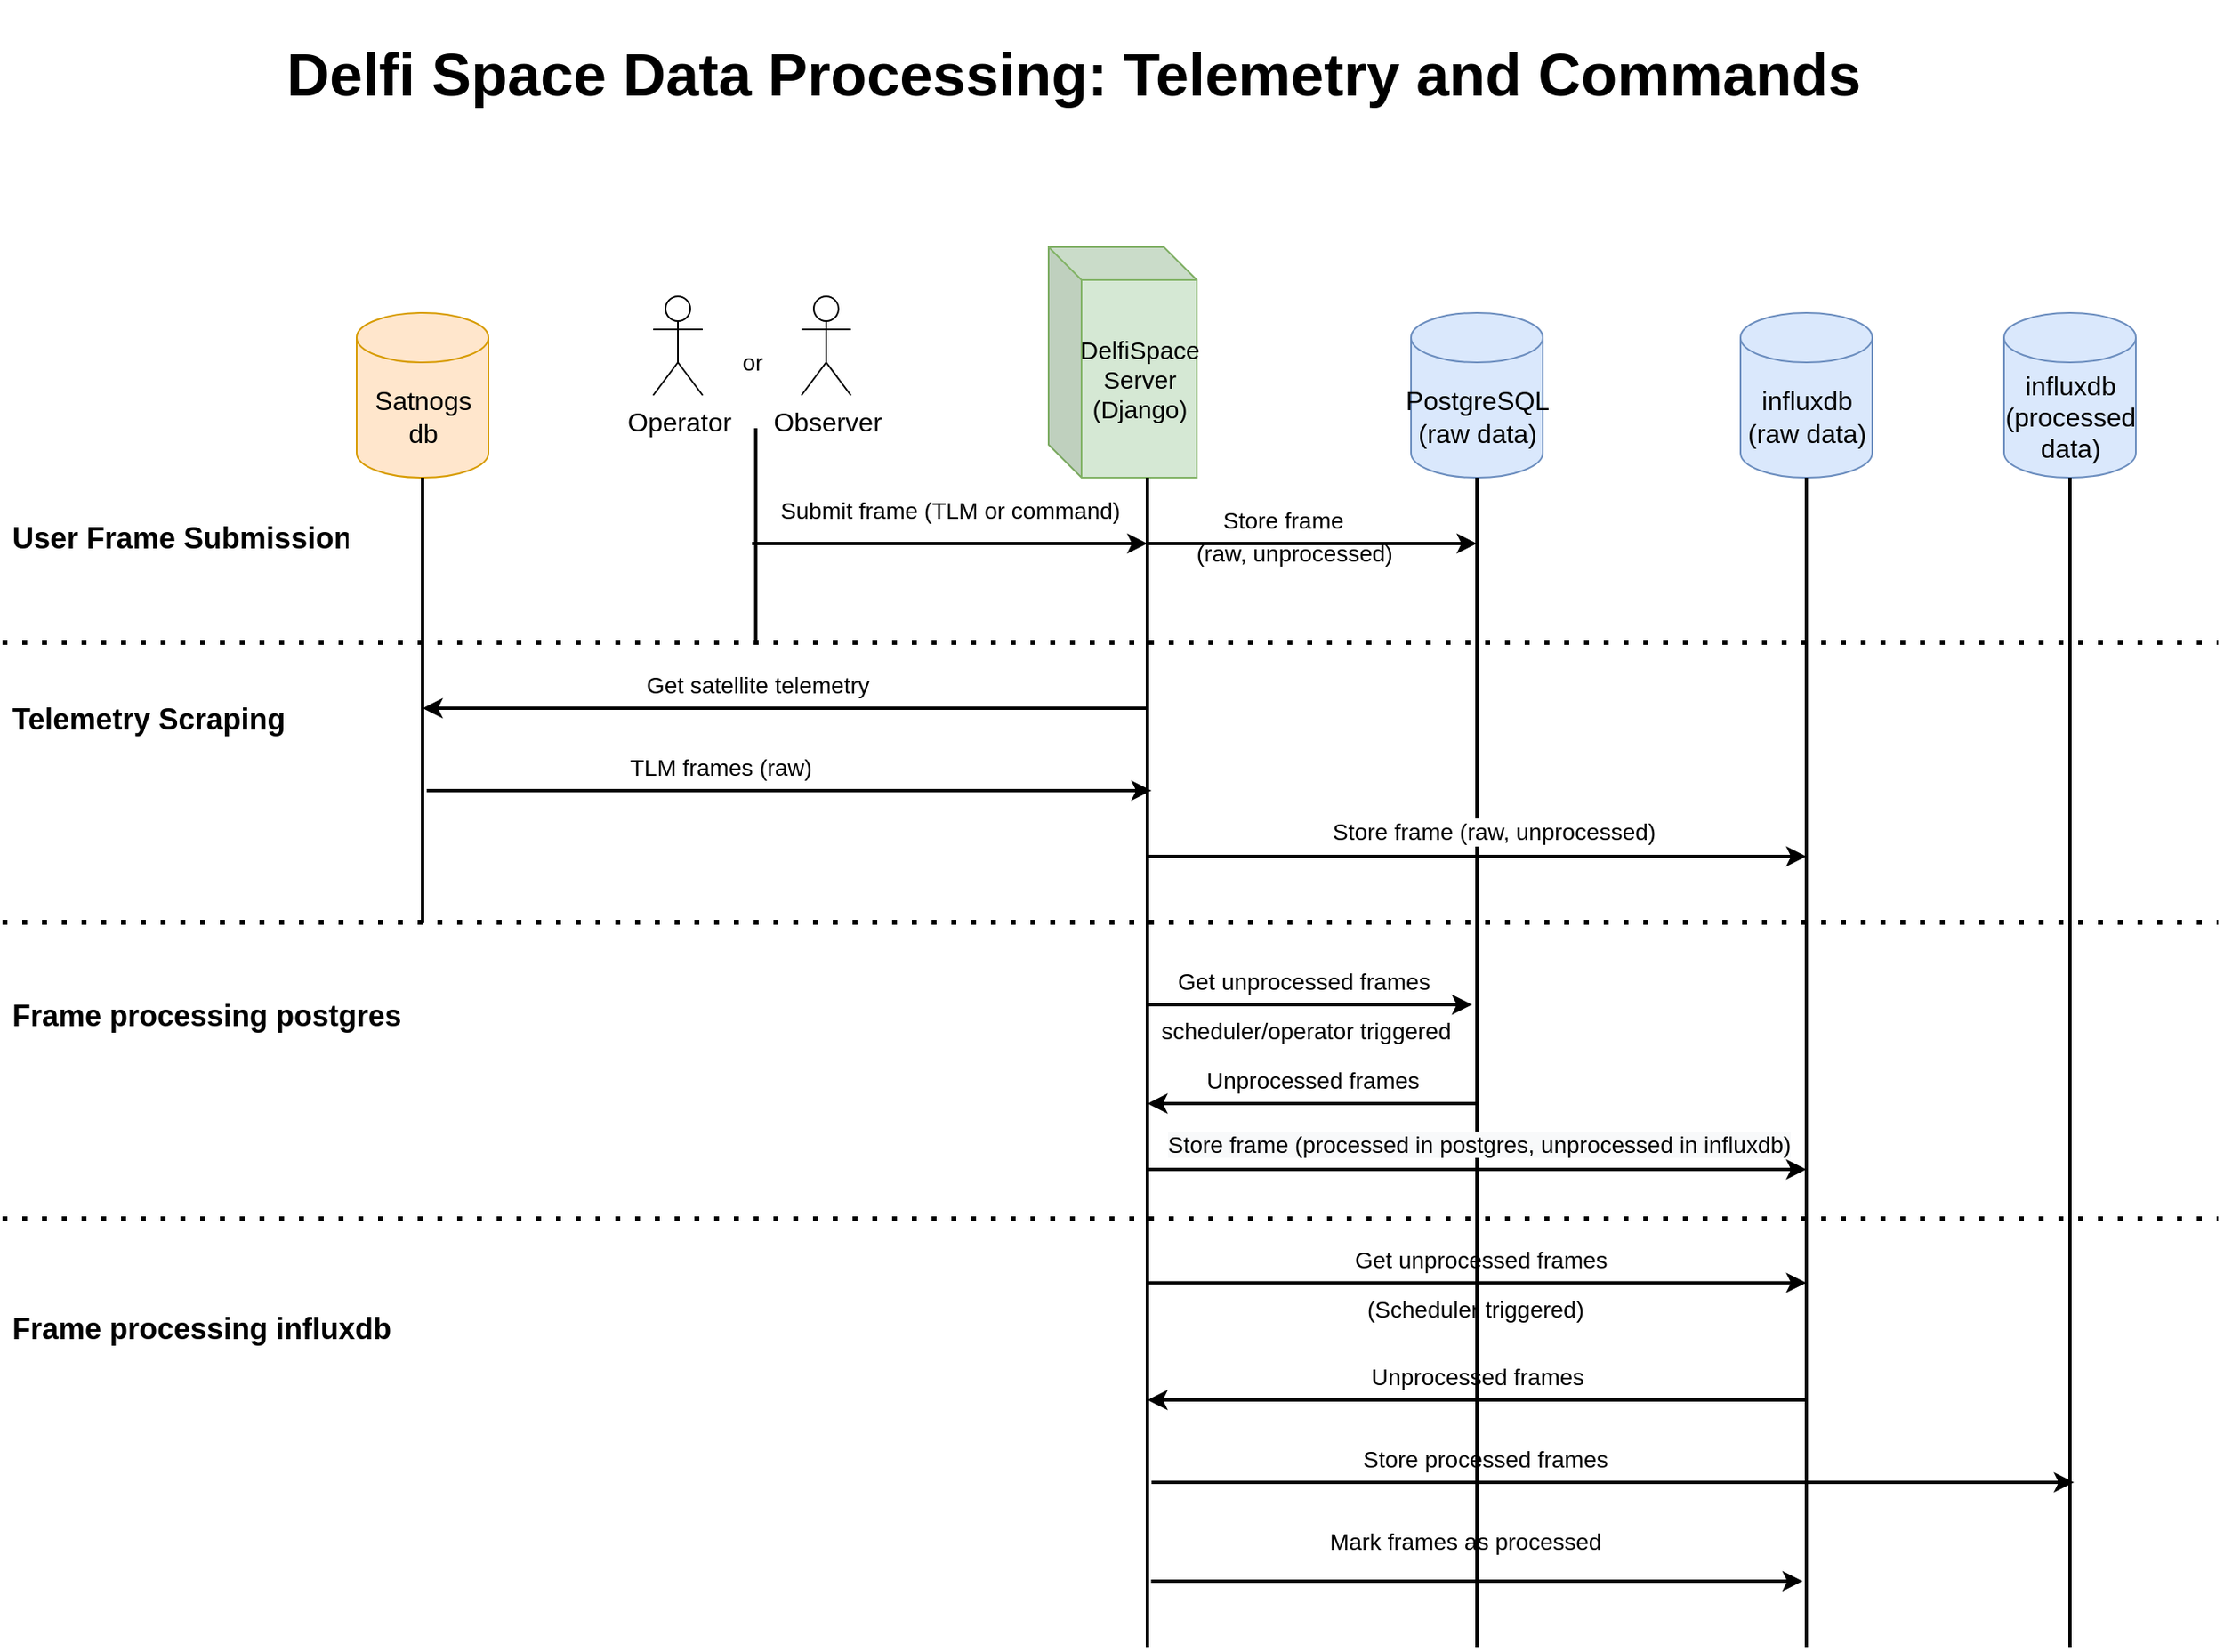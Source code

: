 <mxfile version="20.2.2" type="device"><diagram id="zyw0wGT2N31JtaAOkyFL" name="Page-1"><mxGraphModel dx="3157" dy="1073" grid="1" gridSize="10" guides="1" tooltips="1" connect="1" arrows="1" fold="1" page="1" pageScale="1" pageWidth="850" pageHeight="1100" background="#ffffff" math="0" shadow="0"><root><mxCell id="0"/><mxCell id="1" parent="0"/><mxCell id="wMsgJ8QA_dztqKWrL2gc-1" value="&lt;font style=&quot;font-size: 16px;&quot;&gt;PostgreSQL&lt;br&gt;(raw data)&lt;/font&gt;" style="shape=cylinder3;whiteSpace=wrap;html=1;boundedLbl=1;backgroundOutline=1;size=15;fillColor=#dae8fc;strokeColor=#6c8ebf;" vertex="1" parent="1"><mxGeometry x="207.5" y="240" width="80" height="100" as="geometry"/></mxCell><mxCell id="wMsgJ8QA_dztqKWrL2gc-3" value="&lt;font style=&quot;font-size: 16px;&quot;&gt;Operator&lt;/font&gt;" style="shape=umlActor;verticalLabelPosition=bottom;verticalAlign=top;html=1;outlineConnect=0;" vertex="1" parent="1"><mxGeometry x="-252.5" y="230" width="30" height="60" as="geometry"/></mxCell><mxCell id="wMsgJ8QA_dztqKWrL2gc-6" value="&lt;font style=&quot;font-size: 16px;&quot;&gt;Observer&lt;/font&gt;" style="shape=umlActor;verticalLabelPosition=bottom;verticalAlign=top;html=1;outlineConnect=0;" vertex="1" parent="1"><mxGeometry x="-162.5" y="230" width="30" height="60" as="geometry"/></mxCell><mxCell id="wMsgJ8QA_dztqKWrL2gc-9" value="&lt;font style=&quot;font-size: 16px;&quot;&gt;Satnogs db&lt;/font&gt;" style="shape=cylinder3;whiteSpace=wrap;html=1;boundedLbl=1;backgroundOutline=1;size=15;fillColor=#ffe6cc;strokeColor=#d79b00;" vertex="1" parent="1"><mxGeometry x="-432.5" y="240" width="80" height="100" as="geometry"/></mxCell><mxCell id="wMsgJ8QA_dztqKWrL2gc-10" value="&lt;font style=&quot;font-size: 15px;&quot;&gt;DelfiSpace Server (Django)&lt;/font&gt;" style="shape=cube;whiteSpace=wrap;html=1;boundedLbl=1;backgroundOutline=1;darkOpacity=0.05;darkOpacity2=0.1;fillColor=#d5e8d4;strokeColor=#82b366;" vertex="1" parent="1"><mxGeometry x="-12.5" y="200" width="90" height="140" as="geometry"/></mxCell><mxCell id="wMsgJ8QA_dztqKWrL2gc-11" value="&lt;font style=&quot;font-size: 16px;&quot;&gt;influxdb&lt;br&gt;(processed data)&lt;/font&gt;" style="shape=cylinder3;whiteSpace=wrap;html=1;boundedLbl=1;backgroundOutline=1;size=15;fillColor=#dae8fc;strokeColor=#6c8ebf;" vertex="1" parent="1"><mxGeometry x="567.5" y="240" width="80" height="100" as="geometry"/></mxCell><mxCell id="wMsgJ8QA_dztqKWrL2gc-12" value="" style="endArrow=none;html=1;rounded=0;strokeWidth=2;" edge="1" parent="1"><mxGeometry width="50" height="50" relative="1" as="geometry"><mxPoint x="247.5" y="1050" as="sourcePoint"/><mxPoint x="247.5" y="340" as="targetPoint"/></mxGeometry></mxCell><mxCell id="wMsgJ8QA_dztqKWrL2gc-13" value="&lt;font style=&quot;font-size: 14px;&quot;&gt;or&lt;/font&gt;" style="text;html=1;strokeColor=none;fillColor=none;align=center;verticalAlign=middle;whiteSpace=wrap;rounded=0;" vertex="1" parent="1"><mxGeometry x="-222.5" y="255" width="60" height="30" as="geometry"/></mxCell><mxCell id="wMsgJ8QA_dztqKWrL2gc-14" value="" style="endArrow=none;html=1;rounded=0;strokeWidth=2;" edge="1" parent="1"><mxGeometry width="50" height="50" relative="1" as="geometry"><mxPoint x="47.5" y="1050" as="sourcePoint"/><mxPoint x="47.5" y="340" as="targetPoint"/><Array as="points"><mxPoint x="47.5" y="500"/></Array></mxGeometry></mxCell><mxCell id="wMsgJ8QA_dztqKWrL2gc-16" value="" style="endArrow=classic;html=1;rounded=0;strokeWidth=2;" edge="1" parent="1"><mxGeometry width="50" height="50" relative="1" as="geometry"><mxPoint x="-192.5" y="380" as="sourcePoint"/><mxPoint x="47.5" y="380" as="targetPoint"/></mxGeometry></mxCell><mxCell id="wMsgJ8QA_dztqKWrL2gc-17" value="Submit frame (TLM or command)" style="text;html=1;strokeColor=none;fillColor=none;align=center;verticalAlign=middle;whiteSpace=wrap;rounded=0;strokeWidth=1;fontSize=14;" vertex="1" parent="1"><mxGeometry x="-182.5" y="350" width="220" height="20" as="geometry"/></mxCell><mxCell id="wMsgJ8QA_dztqKWrL2gc-18" value="" style="endArrow=none;html=1;rounded=0;strokeWidth=2;" edge="1" parent="1"><mxGeometry width="50" height="50" relative="1" as="geometry"><mxPoint x="-190.24" y="440" as="sourcePoint"/><mxPoint x="-190.24" y="310" as="targetPoint"/></mxGeometry></mxCell><mxCell id="wMsgJ8QA_dztqKWrL2gc-21" value="" style="endArrow=classic;html=1;rounded=0;strokeWidth=2;" edge="1" parent="1"><mxGeometry width="50" height="50" relative="1" as="geometry"><mxPoint x="47.5" y="380" as="sourcePoint"/><mxPoint x="247.5" y="380" as="targetPoint"/></mxGeometry></mxCell><mxCell id="wMsgJ8QA_dztqKWrL2gc-22" value="Store frame" style="text;strokeColor=none;fillColor=none;align=left;verticalAlign=middle;spacingLeft=4;spacingRight=4;overflow=hidden;points=[[0,0.5],[1,0.5]];portConstraint=eastwest;rotatable=0;strokeWidth=1;fontSize=14;" vertex="1" parent="1"><mxGeometry x="87.5" y="350" width="100" height="30" as="geometry"/></mxCell><mxCell id="wMsgJ8QA_dztqKWrL2gc-23" value="" style="endArrow=classic;html=1;rounded=0;entryX=0.973;entryY=-0.001;entryDx=0;entryDy=0;entryPerimeter=0;strokeWidth=2;" edge="1" parent="1" target="wMsgJ8QA_dztqKWrL2gc-30"><mxGeometry width="50" height="50" relative="1" as="geometry"><mxPoint x="47.5" y="660" as="sourcePoint"/><mxPoint x="255" y="660" as="targetPoint"/></mxGeometry></mxCell><mxCell id="wMsgJ8QA_dztqKWrL2gc-24" value="Get unprocessed frames" style="text;strokeColor=none;fillColor=none;align=left;verticalAlign=middle;spacingLeft=4;spacingRight=4;overflow=hidden;points=[[0,0.5],[1,0.5]];portConstraint=eastwest;rotatable=0;strokeWidth=1;fontSize=14;" vertex="1" parent="1"><mxGeometry x="60" y="630" width="190" height="30" as="geometry"/></mxCell><mxCell id="wMsgJ8QA_dztqKWrL2gc-25" value="" style="endArrow=classic;html=1;rounded=0;strokeWidth=2;" edge="1" parent="1"><mxGeometry width="50" height="50" relative="1" as="geometry"><mxPoint x="247.5" y="720" as="sourcePoint"/><mxPoint x="47.5" y="720" as="targetPoint"/></mxGeometry></mxCell><mxCell id="wMsgJ8QA_dztqKWrL2gc-26" value="Unprocessed frames" style="text;strokeColor=none;fillColor=none;align=left;verticalAlign=middle;spacingLeft=4;spacingRight=4;overflow=hidden;points=[[0,0.5],[1,0.5]];portConstraint=eastwest;rotatable=0;strokeWidth=1;fontSize=14;" vertex="1" parent="1"><mxGeometry x="77.5" y="690" width="140" height="30" as="geometry"/></mxCell><mxCell id="wMsgJ8QA_dztqKWrL2gc-27" value="&lt;font style=&quot;font-size: 16px;&quot;&gt;influxdb&lt;br&gt;(raw data)&lt;/font&gt;" style="shape=cylinder3;whiteSpace=wrap;html=1;boundedLbl=1;backgroundOutline=1;size=15;fillColor=#dae8fc;strokeColor=#6c8ebf;" vertex="1" parent="1"><mxGeometry x="407.5" y="240" width="80" height="100" as="geometry"/></mxCell><mxCell id="wMsgJ8QA_dztqKWrL2gc-30" value="scheduler/operator triggered" style="text;strokeColor=none;fillColor=none;align=left;verticalAlign=middle;spacingLeft=4;spacingRight=4;overflow=hidden;points=[[0,0.5],[1,0.5]];portConstraint=eastwest;rotatable=0;strokeWidth=1;fontSize=14;" vertex="1" parent="1"><mxGeometry x="50" y="660" width="200" height="30" as="geometry"/></mxCell><mxCell id="wMsgJ8QA_dztqKWrL2gc-38" value="" style="endArrow=classic;html=1;rounded=0;strokeWidth=2;" edge="1" parent="1"><mxGeometry width="50" height="50" relative="1" as="geometry"><mxPoint x="47.5" y="760" as="sourcePoint"/><mxPoint x="447.5" y="760" as="targetPoint"/></mxGeometry></mxCell><mxCell id="wMsgJ8QA_dztqKWrL2gc-39" value="&lt;span style=&quot;color: rgb(0, 0, 0); font-family: Helvetica; font-size: 14px; font-style: normal; font-variant-ligatures: normal; font-variant-caps: normal; font-weight: 400; letter-spacing: normal; orphans: 2; text-align: left; text-indent: 0px; text-transform: none; widows: 2; word-spacing: 0px; -webkit-text-stroke-width: 0px; background-color: rgb(248, 249, 250); text-decoration-thickness: initial; text-decoration-style: initial; text-decoration-color: initial; float: none; display: inline !important;&quot;&gt;Store frame (processed in postgres, unprocessed in influxdb)&lt;/span&gt;" style="text;whiteSpace=wrap;html=1;strokeWidth=1;fontSize=14;" vertex="1" parent="1"><mxGeometry x="57.5" y="730" width="395" height="40" as="geometry"/></mxCell><mxCell id="wMsgJ8QA_dztqKWrL2gc-41" value="" style="endArrow=classic;html=1;rounded=0;strokeWidth=2;" edge="1" parent="1"><mxGeometry width="50" height="50" relative="1" as="geometry"><mxPoint x="447.5" y="900" as="sourcePoint"/><mxPoint x="47.5" y="900" as="targetPoint"/></mxGeometry></mxCell><mxCell id="wMsgJ8QA_dztqKWrL2gc-42" value="" style="endArrow=classic;html=1;rounded=0;strokeWidth=2;" edge="1" parent="1"><mxGeometry width="50" height="50" relative="1" as="geometry"><mxPoint x="47.5" y="828.82" as="sourcePoint"/><mxPoint x="447.5" y="828.82" as="targetPoint"/></mxGeometry></mxCell><mxCell id="wMsgJ8QA_dztqKWrL2gc-43" value="Get unprocessed frames" style="text;strokeColor=none;fillColor=none;align=left;verticalAlign=middle;spacingLeft=4;spacingRight=4;overflow=hidden;points=[[0,0.5],[1,0.5]];portConstraint=eastwest;rotatable=0;strokeWidth=1;fontSize=14;" vertex="1" parent="1"><mxGeometry x="167.5" y="798.82" width="190" height="30" as="geometry"/></mxCell><mxCell id="wMsgJ8QA_dztqKWrL2gc-44" value="Unprocessed frames" style="text;strokeColor=none;fillColor=none;align=left;verticalAlign=middle;spacingLeft=4;spacingRight=4;overflow=hidden;points=[[0,0.5],[1,0.5]];portConstraint=eastwest;rotatable=0;strokeWidth=1;fontSize=14;" vertex="1" parent="1"><mxGeometry x="177.5" y="870" width="190" height="30" as="geometry"/></mxCell><mxCell id="wMsgJ8QA_dztqKWrL2gc-45" value="" style="endArrow=classic;html=1;rounded=0;strokeWidth=2;" edge="1" parent="1"><mxGeometry width="50" height="50" relative="1" as="geometry"><mxPoint x="50" y="950" as="sourcePoint"/><mxPoint x="610" y="950" as="targetPoint"/></mxGeometry></mxCell><mxCell id="wMsgJ8QA_dztqKWrL2gc-46" value="Store processed frames" style="text;strokeColor=none;fillColor=none;align=left;verticalAlign=middle;spacingLeft=4;spacingRight=4;overflow=hidden;points=[[0,0.5],[1,0.5]];portConstraint=eastwest;rotatable=0;strokeWidth=1;fontSize=14;" vertex="1" parent="1"><mxGeometry x="172.5" y="920" width="200" height="30" as="geometry"/></mxCell><mxCell id="wMsgJ8QA_dztqKWrL2gc-48" value="" style="endArrow=none;html=1;rounded=0;entryX=0.5;entryY=1;entryDx=0;entryDy=0;entryPerimeter=0;strokeWidth=2;" edge="1" parent="1" target="wMsgJ8QA_dztqKWrL2gc-11"><mxGeometry width="50" height="50" relative="1" as="geometry"><mxPoint x="607.5" y="1050" as="sourcePoint"/><mxPoint x="627.5" y="590" as="targetPoint"/></mxGeometry></mxCell><mxCell id="wMsgJ8QA_dztqKWrL2gc-49" value="" style="endArrow=none;dashed=1;html=1;dashPattern=1 3;strokeWidth=3;rounded=0;" edge="1" parent="1"><mxGeometry width="50" height="50" relative="1" as="geometry"><mxPoint x="-647.5" y="610" as="sourcePoint"/><mxPoint x="697.5" y="610" as="targetPoint"/></mxGeometry></mxCell><mxCell id="wMsgJ8QA_dztqKWrL2gc-50" value="" style="endArrow=none;dashed=1;html=1;dashPattern=1 3;strokeWidth=3;rounded=0;" edge="1" parent="1"><mxGeometry width="50" height="50" relative="1" as="geometry"><mxPoint x="-647.5" y="790" as="sourcePoint"/><mxPoint x="697.5" y="790" as="targetPoint"/></mxGeometry></mxCell><mxCell id="wMsgJ8QA_dztqKWrL2gc-51" value="User Frame Submission" style="text;strokeColor=none;fillColor=none;align=left;verticalAlign=middle;spacingLeft=4;spacingRight=4;overflow=hidden;points=[[0,0.5],[1,0.5]];portConstraint=eastwest;rotatable=0;strokeWidth=1;fontSize=18;fontStyle=1" vertex="1" parent="1"><mxGeometry x="-647.5" y="360" width="215" height="30" as="geometry"/></mxCell><mxCell id="wMsgJ8QA_dztqKWrL2gc-52" value="Frame processing postgres" style="text;strokeColor=none;fillColor=none;align=left;verticalAlign=middle;spacingLeft=4;spacingRight=4;overflow=hidden;points=[[0,0.5],[1,0.5]];portConstraint=eastwest;rotatable=0;strokeWidth=1;fontSize=18;fontStyle=1" vertex="1" parent="1"><mxGeometry x="-647.5" y="650" width="260" height="30" as="geometry"/></mxCell><mxCell id="wMsgJ8QA_dztqKWrL2gc-53" value="Frame processing influxdb" style="text;strokeColor=none;fillColor=none;align=left;verticalAlign=middle;spacingLeft=4;spacingRight=4;overflow=hidden;points=[[0,0.5],[1,0.5]];portConstraint=eastwest;rotatable=0;strokeWidth=1;fontSize=18;fontStyle=1" vertex="1" parent="1"><mxGeometry x="-647.5" y="840" width="375" height="30" as="geometry"/></mxCell><mxCell id="wMsgJ8QA_dztqKWrL2gc-54" value="(Scheduler triggered)" style="text;strokeColor=none;fillColor=none;align=left;verticalAlign=middle;spacingLeft=4;spacingRight=4;overflow=hidden;points=[[0,0.5],[1,0.5]];portConstraint=eastwest;rotatable=0;strokeWidth=1;fontSize=14;" vertex="1" parent="1"><mxGeometry x="175" y="828.82" width="200" height="30" as="geometry"/></mxCell><mxCell id="wMsgJ8QA_dztqKWrL2gc-57" value="" style="endArrow=none;html=1;rounded=0;entryX=0.5;entryY=1;entryDx=0;entryDy=0;entryPerimeter=0;strokeWidth=2;" edge="1" parent="1" target="wMsgJ8QA_dztqKWrL2gc-9"><mxGeometry width="50" height="50" relative="1" as="geometry"><mxPoint x="-392.5" y="610" as="sourcePoint"/><mxPoint x="-362.5" y="380" as="targetPoint"/></mxGeometry></mxCell><mxCell id="wMsgJ8QA_dztqKWrL2gc-60" value="" style="endArrow=classic;html=1;rounded=0;strokeWidth=2;" edge="1" parent="1"><mxGeometry width="50" height="50" relative="1" as="geometry"><mxPoint x="47.5" y="480" as="sourcePoint"/><mxPoint x="-392.5" y="480" as="targetPoint"/></mxGeometry></mxCell><mxCell id="wMsgJ8QA_dztqKWrL2gc-61" value="" style="endArrow=none;dashed=1;html=1;dashPattern=1 3;strokeWidth=3;rounded=0;" edge="1" parent="1"><mxGeometry width="50" height="50" relative="1" as="geometry"><mxPoint x="-647.5" y="440" as="sourcePoint"/><mxPoint x="697.5" y="440" as="targetPoint"/></mxGeometry></mxCell><mxCell id="wMsgJ8QA_dztqKWrL2gc-62" value="Get satellite telemetry" style="text;strokeColor=none;fillColor=none;align=left;verticalAlign=middle;spacingLeft=4;spacingRight=4;overflow=hidden;points=[[0,0.5],[1,0.5]];portConstraint=eastwest;rotatable=0;strokeWidth=1;fontSize=14;" vertex="1" parent="1"><mxGeometry x="-262.5" y="450" width="170" height="30" as="geometry"/></mxCell><mxCell id="wMsgJ8QA_dztqKWrL2gc-65" value="" style="endArrow=classic;html=1;rounded=0;strokeWidth=2;" edge="1" parent="1"><mxGeometry width="50" height="50" relative="1" as="geometry"><mxPoint x="-390" y="530" as="sourcePoint"/><mxPoint x="50" y="530" as="targetPoint"/></mxGeometry></mxCell><mxCell id="wMsgJ8QA_dztqKWrL2gc-66" value="TLM frames (raw)" style="text;strokeColor=none;fillColor=none;align=left;verticalAlign=middle;spacingLeft=4;spacingRight=4;overflow=hidden;points=[[0,0.5],[1,0.5]];portConstraint=eastwest;rotatable=0;strokeWidth=1;fontSize=14;" vertex="1" parent="1"><mxGeometry x="-272.5" y="500" width="165" height="30" as="geometry"/></mxCell><mxCell id="wMsgJ8QA_dztqKWrL2gc-67" value="" style="endArrow=classic;html=1;rounded=0;strokeWidth=2;" edge="1" parent="1"><mxGeometry width="50" height="50" relative="1" as="geometry"><mxPoint x="47.5" y="570" as="sourcePoint"/><mxPoint x="447.5" y="570" as="targetPoint"/></mxGeometry></mxCell><mxCell id="wMsgJ8QA_dztqKWrL2gc-68" value="&lt;span style=&quot;color: rgb(0, 0, 0); font-family: Helvetica; font-size: 14px; font-style: normal; font-variant-ligatures: normal; font-variant-caps: normal; font-weight: 400; letter-spacing: normal; orphans: 2; text-align: left; text-indent: 0px; text-transform: none; widows: 2; word-spacing: 0px; -webkit-text-stroke-width: 0px; text-decoration-thickness: initial; text-decoration-style: initial; text-decoration-color: initial; float: none; display: inline !important;&quot;&gt;Store frame (raw, unprocessed)&lt;/span&gt;" style="text;whiteSpace=wrap;html=1;strokeWidth=1;fontSize=14;labelBackgroundColor=default;" vertex="1" parent="1"><mxGeometry x="157.5" y="540" width="370" height="40" as="geometry"/></mxCell><mxCell id="wMsgJ8QA_dztqKWrL2gc-69" value="Telemetry Scraping" style="text;strokeColor=none;fillColor=none;align=left;verticalAlign=middle;spacingLeft=4;spacingRight=4;overflow=hidden;points=[[0,0.5],[1,0.5]];portConstraint=eastwest;rotatable=0;strokeWidth=1;fontSize=18;fontStyle=1" vertex="1" parent="1"><mxGeometry x="-647.5" y="470" width="205" height="30" as="geometry"/></mxCell><mxCell id="wMsgJ8QA_dztqKWrL2gc-70" value=" (raw, unprocessed)" style="text;strokeColor=none;fillColor=none;align=left;verticalAlign=middle;spacingLeft=4;spacingRight=4;overflow=hidden;points=[[0,0.5],[1,0.5]];portConstraint=eastwest;rotatable=0;fontSize=14;" vertex="1" parent="1"><mxGeometry x="67.5" y="370" width="140" height="30" as="geometry"/></mxCell><mxCell id="wMsgJ8QA_dztqKWrL2gc-72" value="" style="endArrow=none;html=1;rounded=0;entryX=0.5;entryY=1;entryDx=0;entryDy=0;entryPerimeter=0;strokeWidth=2;" edge="1" parent="1" target="wMsgJ8QA_dztqKWrL2gc-27"><mxGeometry width="50" height="50" relative="1" as="geometry"><mxPoint x="447.5" y="1050" as="sourcePoint"/><mxPoint x="446.5" y="350" as="targetPoint"/></mxGeometry></mxCell><mxCell id="wMsgJ8QA_dztqKWrL2gc-74" value="" style="endArrow=classic;html=1;rounded=0;fontSize=14;strokeWidth=2;" edge="1" parent="1"><mxGeometry width="50" height="50" relative="1" as="geometry"><mxPoint x="49.75" y="1010" as="sourcePoint"/><mxPoint x="445.25" y="1010" as="targetPoint"/></mxGeometry></mxCell><mxCell id="wMsgJ8QA_dztqKWrL2gc-75" value="Mark frames as processed" style="text;strokeColor=none;fillColor=none;align=left;verticalAlign=middle;spacingLeft=4;spacingRight=4;overflow=hidden;points=[[0,0.5],[1,0.5]];portConstraint=eastwest;rotatable=0;strokeWidth=1;fontSize=14;" vertex="1" parent="1"><mxGeometry x="152.25" y="970" width="205" height="30" as="geometry"/></mxCell><mxCell id="wMsgJ8QA_dztqKWrL2gc-81" value="&lt;h1&gt;Delfi Space Data Processing: Telemetry and Commands&lt;/h1&gt;" style="text;html=1;strokeColor=none;fillColor=none;spacing=5;spacingTop=-20;whiteSpace=wrap;overflow=hidden;rounded=0;fontSize=18;" vertex="1" parent="1"><mxGeometry x="-480" y="60" width="982.5" height="120" as="geometry"/></mxCell></root></mxGraphModel></diagram></mxfile>